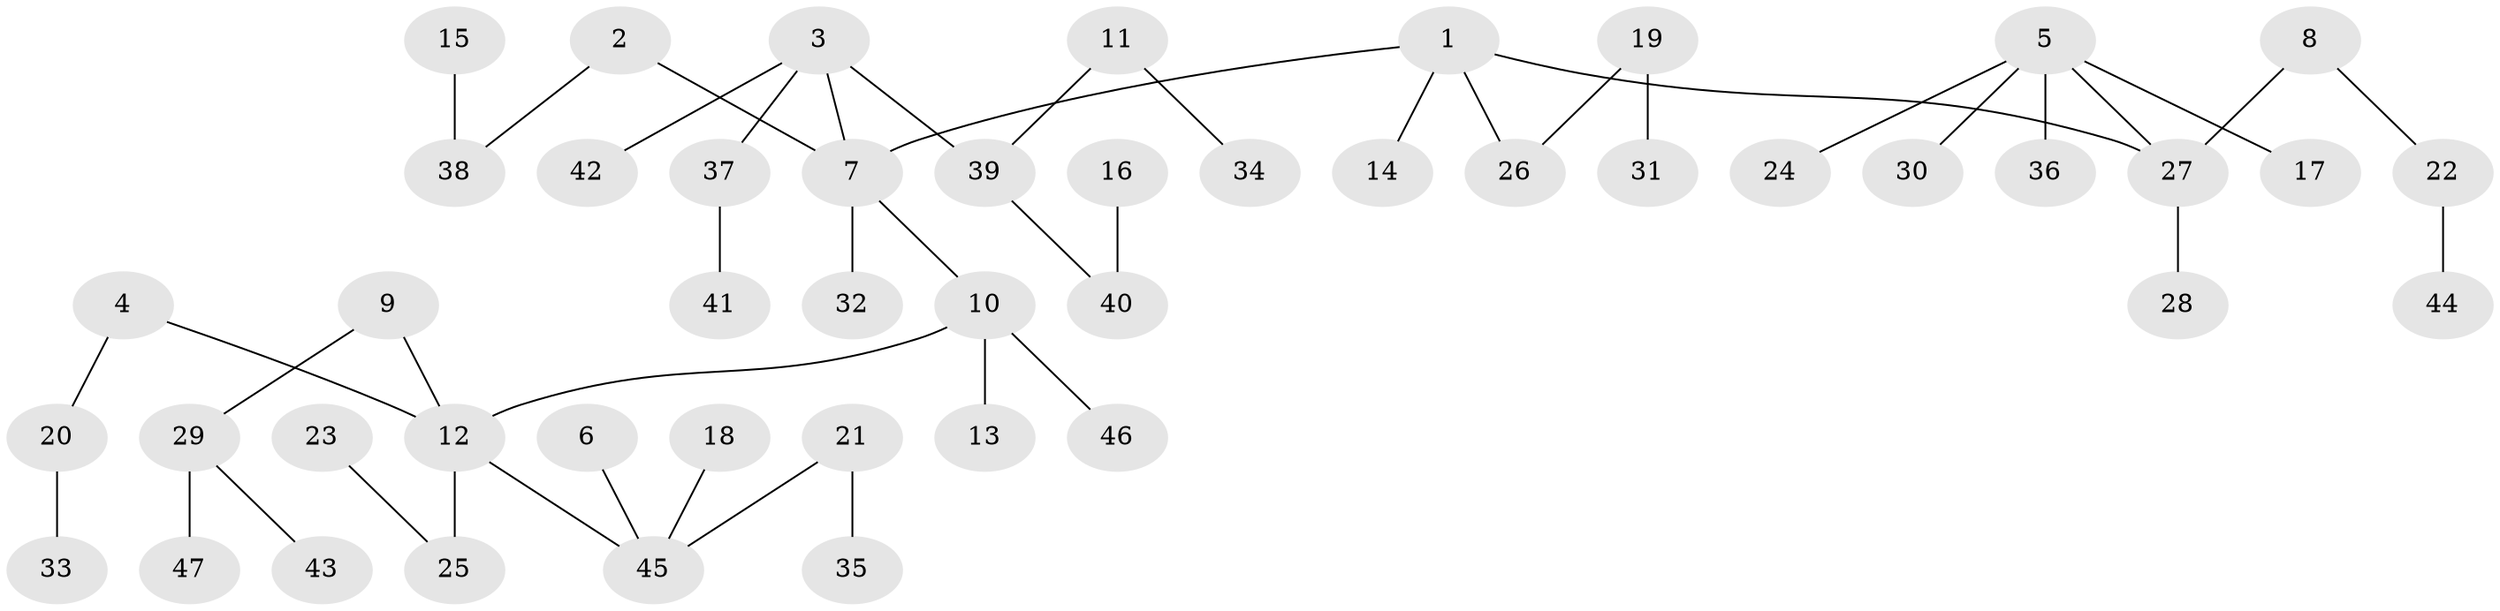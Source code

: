 // original degree distribution, {7: 0.010638297872340425, 4: 0.06382978723404255, 1: 0.5, 3: 0.1276595744680851, 6: 0.010638297872340425, 5: 0.0425531914893617, 2: 0.24468085106382978}
// Generated by graph-tools (version 1.1) at 2025/02/03/09/25 03:02:20]
// undirected, 47 vertices, 46 edges
graph export_dot {
graph [start="1"]
  node [color=gray90,style=filled];
  1;
  2;
  3;
  4;
  5;
  6;
  7;
  8;
  9;
  10;
  11;
  12;
  13;
  14;
  15;
  16;
  17;
  18;
  19;
  20;
  21;
  22;
  23;
  24;
  25;
  26;
  27;
  28;
  29;
  30;
  31;
  32;
  33;
  34;
  35;
  36;
  37;
  38;
  39;
  40;
  41;
  42;
  43;
  44;
  45;
  46;
  47;
  1 -- 7 [weight=1.0];
  1 -- 14 [weight=1.0];
  1 -- 26 [weight=1.0];
  1 -- 27 [weight=1.0];
  2 -- 7 [weight=1.0];
  2 -- 38 [weight=1.0];
  3 -- 7 [weight=1.0];
  3 -- 37 [weight=1.0];
  3 -- 39 [weight=1.0];
  3 -- 42 [weight=1.0];
  4 -- 12 [weight=1.0];
  4 -- 20 [weight=1.0];
  5 -- 17 [weight=1.0];
  5 -- 24 [weight=1.0];
  5 -- 27 [weight=1.0];
  5 -- 30 [weight=1.0];
  5 -- 36 [weight=1.0];
  6 -- 45 [weight=1.0];
  7 -- 10 [weight=1.0];
  7 -- 32 [weight=1.0];
  8 -- 22 [weight=1.0];
  8 -- 27 [weight=1.0];
  9 -- 12 [weight=1.0];
  9 -- 29 [weight=1.0];
  10 -- 12 [weight=1.0];
  10 -- 13 [weight=1.0];
  10 -- 46 [weight=1.0];
  11 -- 34 [weight=1.0];
  11 -- 39 [weight=1.0];
  12 -- 25 [weight=1.0];
  12 -- 45 [weight=1.0];
  15 -- 38 [weight=1.0];
  16 -- 40 [weight=1.0];
  18 -- 45 [weight=1.0];
  19 -- 26 [weight=1.0];
  19 -- 31 [weight=1.0];
  20 -- 33 [weight=1.0];
  21 -- 35 [weight=1.0];
  21 -- 45 [weight=1.0];
  22 -- 44 [weight=1.0];
  23 -- 25 [weight=1.0];
  27 -- 28 [weight=1.0];
  29 -- 43 [weight=1.0];
  29 -- 47 [weight=1.0];
  37 -- 41 [weight=1.0];
  39 -- 40 [weight=1.0];
}
